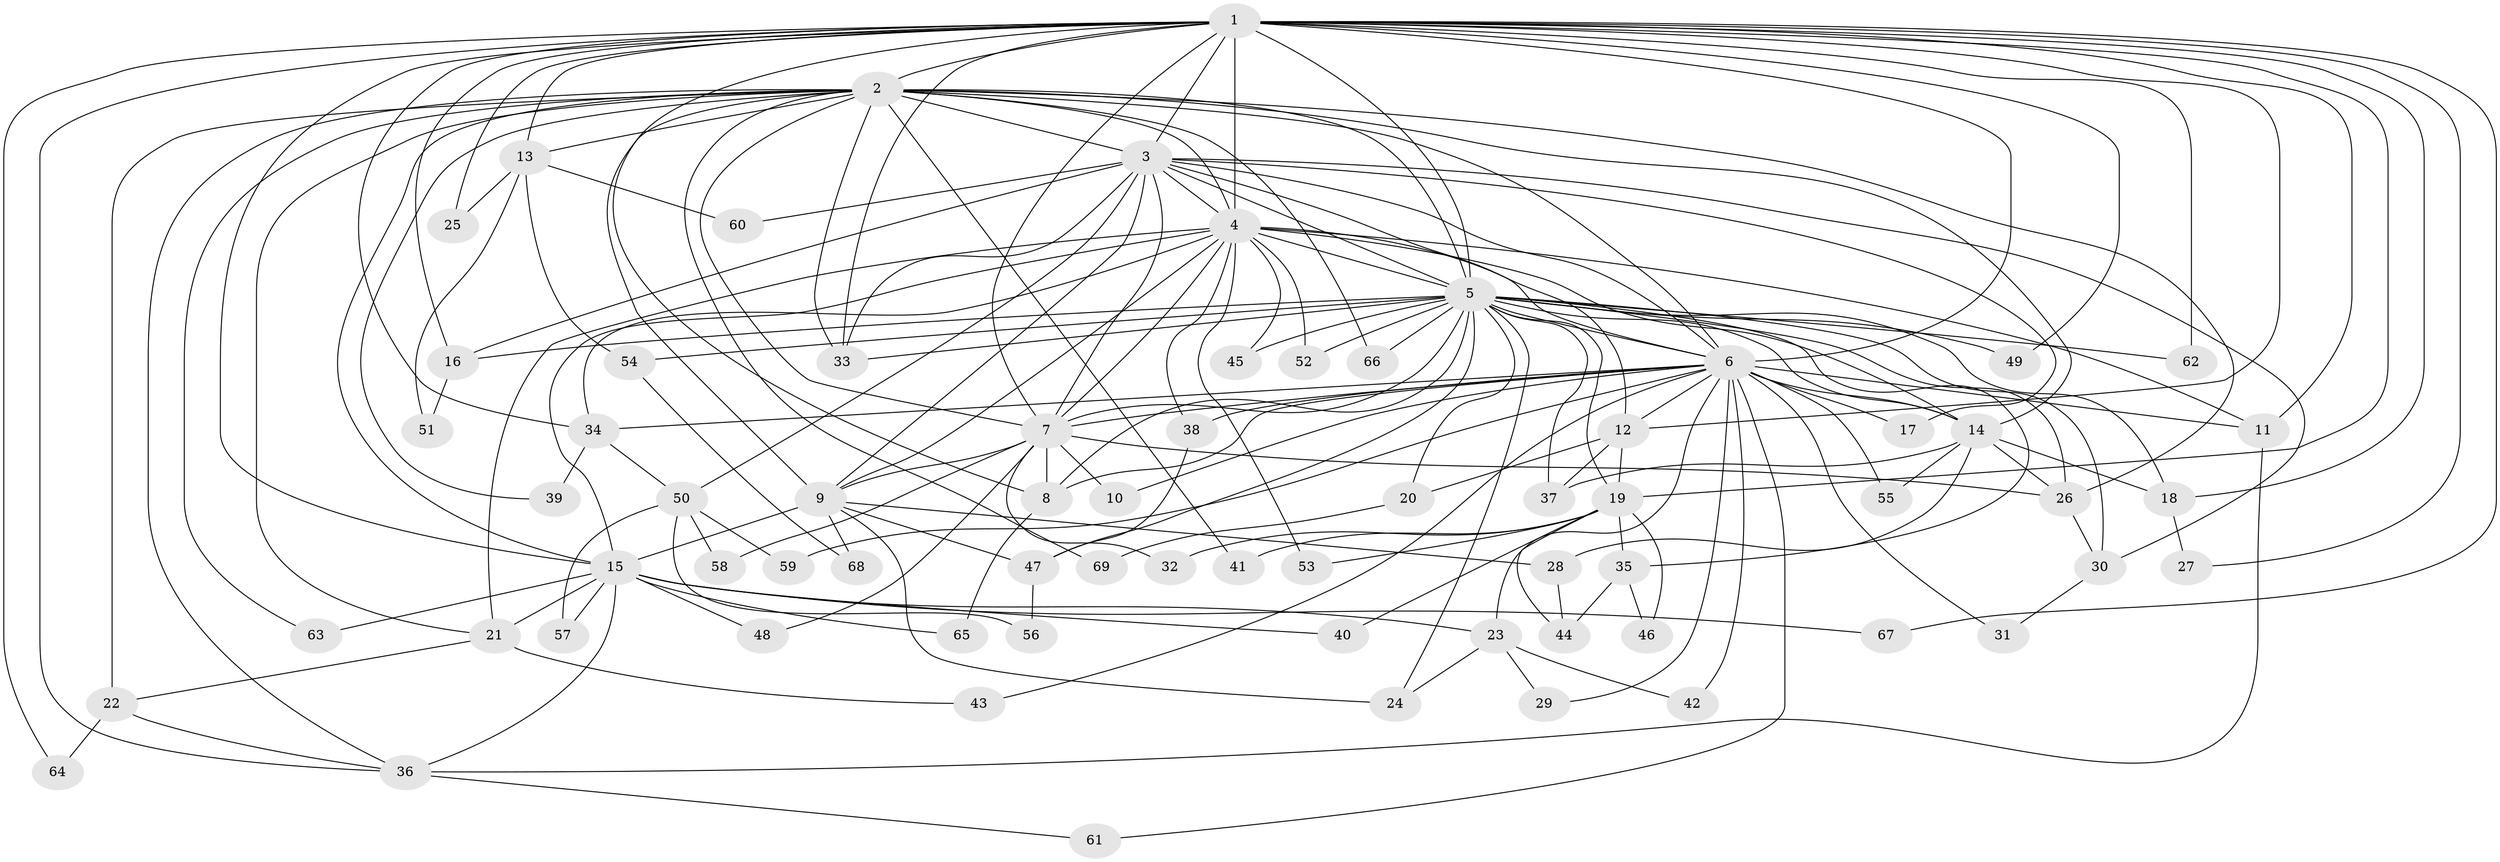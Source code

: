 // original degree distribution, {19: 0.014598540145985401, 20: 0.0072992700729927005, 21: 0.0072992700729927005, 15: 0.0072992700729927005, 37: 0.0072992700729927005, 29: 0.014598540145985401, 16: 0.0072992700729927005, 18: 0.0072992700729927005, 3: 0.1386861313868613, 8: 0.0072992700729927005, 2: 0.5620437956204379, 4: 0.0948905109489051, 5: 0.072992700729927, 6: 0.021897810218978103, 10: 0.0072992700729927005, 12: 0.0072992700729927005, 7: 0.014598540145985401}
// Generated by graph-tools (version 1.1) at 2025/34/03/09/25 02:34:35]
// undirected, 69 vertices, 172 edges
graph export_dot {
graph [start="1"]
  node [color=gray90,style=filled];
  1;
  2;
  3;
  4;
  5;
  6;
  7;
  8;
  9;
  10;
  11;
  12;
  13;
  14;
  15;
  16;
  17;
  18;
  19;
  20;
  21;
  22;
  23;
  24;
  25;
  26;
  27;
  28;
  29;
  30;
  31;
  32;
  33;
  34;
  35;
  36;
  37;
  38;
  39;
  40;
  41;
  42;
  43;
  44;
  45;
  46;
  47;
  48;
  49;
  50;
  51;
  52;
  53;
  54;
  55;
  56;
  57;
  58;
  59;
  60;
  61;
  62;
  63;
  64;
  65;
  66;
  67;
  68;
  69;
  1 -- 2 [weight=4.0];
  1 -- 3 [weight=3.0];
  1 -- 4 [weight=4.0];
  1 -- 5 [weight=6.0];
  1 -- 6 [weight=2.0];
  1 -- 7 [weight=3.0];
  1 -- 8 [weight=1.0];
  1 -- 11 [weight=2.0];
  1 -- 12 [weight=2.0];
  1 -- 13 [weight=1.0];
  1 -- 15 [weight=1.0];
  1 -- 16 [weight=1.0];
  1 -- 18 [weight=1.0];
  1 -- 19 [weight=1.0];
  1 -- 25 [weight=3.0];
  1 -- 27 [weight=1.0];
  1 -- 33 [weight=1.0];
  1 -- 34 [weight=1.0];
  1 -- 36 [weight=1.0];
  1 -- 49 [weight=2.0];
  1 -- 62 [weight=1.0];
  1 -- 64 [weight=1.0];
  1 -- 67 [weight=1.0];
  2 -- 3 [weight=2.0];
  2 -- 4 [weight=4.0];
  2 -- 5 [weight=6.0];
  2 -- 6 [weight=2.0];
  2 -- 7 [weight=2.0];
  2 -- 9 [weight=1.0];
  2 -- 13 [weight=1.0];
  2 -- 14 [weight=1.0];
  2 -- 15 [weight=1.0];
  2 -- 21 [weight=1.0];
  2 -- 22 [weight=3.0];
  2 -- 26 [weight=1.0];
  2 -- 33 [weight=2.0];
  2 -- 36 [weight=1.0];
  2 -- 39 [weight=1.0];
  2 -- 41 [weight=1.0];
  2 -- 63 [weight=1.0];
  2 -- 66 [weight=1.0];
  2 -- 69 [weight=1.0];
  3 -- 4 [weight=2.0];
  3 -- 5 [weight=1.0];
  3 -- 6 [weight=1.0];
  3 -- 7 [weight=1.0];
  3 -- 9 [weight=1.0];
  3 -- 12 [weight=1.0];
  3 -- 16 [weight=2.0];
  3 -- 17 [weight=1.0];
  3 -- 30 [weight=1.0];
  3 -- 33 [weight=1.0];
  3 -- 50 [weight=1.0];
  3 -- 60 [weight=1.0];
  4 -- 5 [weight=2.0];
  4 -- 6 [weight=3.0];
  4 -- 7 [weight=2.0];
  4 -- 9 [weight=1.0];
  4 -- 11 [weight=1.0];
  4 -- 14 [weight=1.0];
  4 -- 15 [weight=1.0];
  4 -- 21 [weight=1.0];
  4 -- 34 [weight=1.0];
  4 -- 38 [weight=1.0];
  4 -- 45 [weight=1.0];
  4 -- 52 [weight=1.0];
  4 -- 53 [weight=1.0];
  5 -- 6 [weight=1.0];
  5 -- 7 [weight=2.0];
  5 -- 8 [weight=1.0];
  5 -- 14 [weight=1.0];
  5 -- 16 [weight=1.0];
  5 -- 18 [weight=1.0];
  5 -- 19 [weight=2.0];
  5 -- 20 [weight=1.0];
  5 -- 24 [weight=1.0];
  5 -- 26 [weight=1.0];
  5 -- 30 [weight=1.0];
  5 -- 33 [weight=3.0];
  5 -- 35 [weight=2.0];
  5 -- 37 [weight=1.0];
  5 -- 45 [weight=1.0];
  5 -- 47 [weight=1.0];
  5 -- 49 [weight=1.0];
  5 -- 52 [weight=1.0];
  5 -- 54 [weight=1.0];
  5 -- 62 [weight=1.0];
  5 -- 66 [weight=1.0];
  6 -- 7 [weight=1.0];
  6 -- 8 [weight=2.0];
  6 -- 10 [weight=1.0];
  6 -- 11 [weight=1.0];
  6 -- 12 [weight=1.0];
  6 -- 14 [weight=2.0];
  6 -- 17 [weight=1.0];
  6 -- 23 [weight=1.0];
  6 -- 29 [weight=1.0];
  6 -- 31 [weight=1.0];
  6 -- 34 [weight=1.0];
  6 -- 38 [weight=1.0];
  6 -- 42 [weight=1.0];
  6 -- 43 [weight=1.0];
  6 -- 55 [weight=1.0];
  6 -- 59 [weight=1.0];
  6 -- 61 [weight=1.0];
  7 -- 8 [weight=1.0];
  7 -- 9 [weight=1.0];
  7 -- 10 [weight=1.0];
  7 -- 26 [weight=1.0];
  7 -- 32 [weight=1.0];
  7 -- 48 [weight=1.0];
  7 -- 58 [weight=1.0];
  8 -- 65 [weight=1.0];
  9 -- 15 [weight=1.0];
  9 -- 24 [weight=1.0];
  9 -- 28 [weight=1.0];
  9 -- 47 [weight=1.0];
  9 -- 68 [weight=1.0];
  11 -- 36 [weight=1.0];
  12 -- 19 [weight=1.0];
  12 -- 20 [weight=2.0];
  12 -- 37 [weight=1.0];
  13 -- 25 [weight=1.0];
  13 -- 51 [weight=1.0];
  13 -- 54 [weight=1.0];
  13 -- 60 [weight=1.0];
  14 -- 18 [weight=2.0];
  14 -- 26 [weight=1.0];
  14 -- 28 [weight=1.0];
  14 -- 37 [weight=1.0];
  14 -- 55 [weight=1.0];
  15 -- 21 [weight=1.0];
  15 -- 23 [weight=1.0];
  15 -- 36 [weight=1.0];
  15 -- 40 [weight=1.0];
  15 -- 48 [weight=1.0];
  15 -- 57 [weight=1.0];
  15 -- 63 [weight=1.0];
  15 -- 65 [weight=1.0];
  15 -- 67 [weight=1.0];
  16 -- 51 [weight=1.0];
  18 -- 27 [weight=1.0];
  19 -- 32 [weight=1.0];
  19 -- 35 [weight=1.0];
  19 -- 40 [weight=1.0];
  19 -- 41 [weight=1.0];
  19 -- 44 [weight=1.0];
  19 -- 46 [weight=1.0];
  19 -- 53 [weight=1.0];
  20 -- 69 [weight=1.0];
  21 -- 22 [weight=1.0];
  21 -- 43 [weight=1.0];
  22 -- 36 [weight=1.0];
  22 -- 64 [weight=1.0];
  23 -- 24 [weight=1.0];
  23 -- 29 [weight=1.0];
  23 -- 42 [weight=1.0];
  26 -- 30 [weight=1.0];
  28 -- 44 [weight=1.0];
  30 -- 31 [weight=1.0];
  34 -- 39 [weight=1.0];
  34 -- 50 [weight=1.0];
  35 -- 44 [weight=1.0];
  35 -- 46 [weight=1.0];
  36 -- 61 [weight=1.0];
  38 -- 47 [weight=1.0];
  47 -- 56 [weight=1.0];
  50 -- 56 [weight=1.0];
  50 -- 57 [weight=1.0];
  50 -- 58 [weight=1.0];
  50 -- 59 [weight=1.0];
  54 -- 68 [weight=1.0];
}
